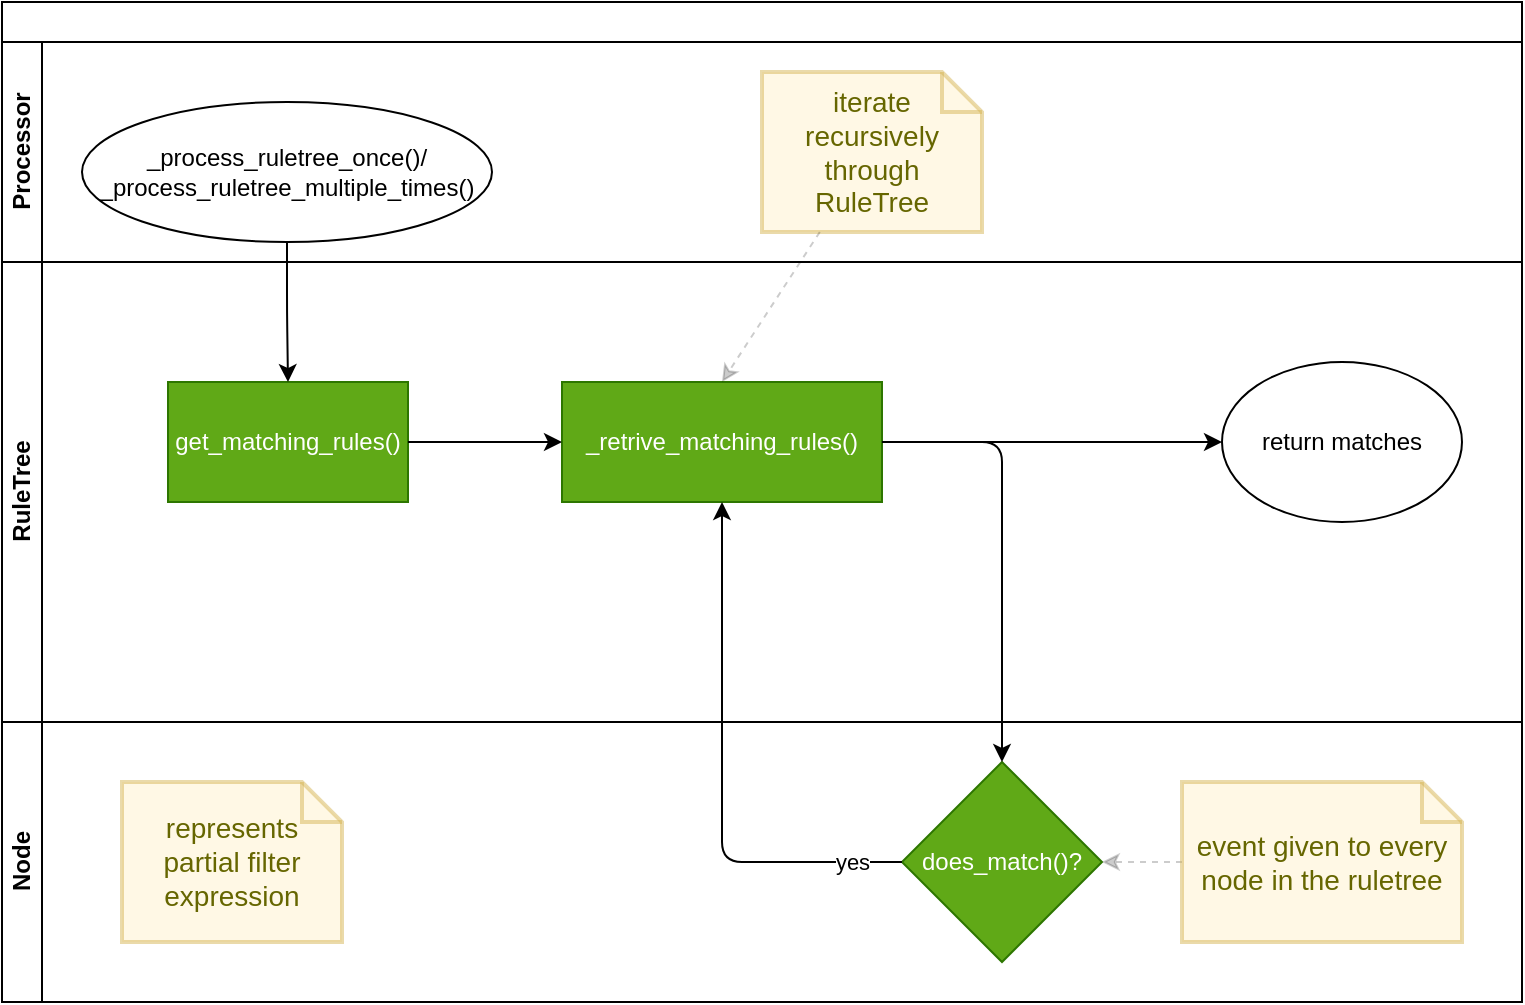 <mxfile>
    <diagram id="wefnNX_0ZhHSLamJSvFP" name="Page-1">
        <mxGraphModel dx="292" dy="198" grid="1" gridSize="10" guides="1" tooltips="1" connect="1" arrows="1" fold="1" page="1" pageScale="1" pageWidth="850" pageHeight="1100" math="0" shadow="0">
            <root>
                <mxCell id="0"/>
                <mxCell id="1" parent="0"/>
                <mxCell id="14" value="" style="swimlane;childLayout=stackLayout;resizeParent=1;resizeParentMax=0;horizontal=1;startSize=20;horizontalStack=0;html=1;" parent="1" vertex="1">
                    <mxGeometry x="10" y="20" width="760" height="500" as="geometry"/>
                </mxCell>
                <mxCell id="18" value="Processor" style="swimlane;startSize=20;horizontal=0;html=1;" parent="14" vertex="1">
                    <mxGeometry y="20" width="760" height="110" as="geometry"/>
                </mxCell>
                <mxCell id="19" value="_process_ruletree_once()/&lt;br&gt;_process_ruletree_multiple_times()" style="ellipse;whiteSpace=wrap;html=1;" parent="18" vertex="1">
                    <mxGeometry x="40" y="30" width="205" height="70" as="geometry"/>
                </mxCell>
                <mxCell id="31" value="iterate recursively through RuleTree" style="shape=note;strokeWidth=2;fontSize=14;size=20;whiteSpace=wrap;html=1;fillColor=#fff2cc;strokeColor=#d6b656;fontColor=#666600;opacity=50;" parent="18" vertex="1">
                    <mxGeometry x="380" y="15" width="110.0" height="80" as="geometry"/>
                </mxCell>
                <mxCell id="15" value="RuleTree" style="swimlane;startSize=20;horizontal=0;html=1;" parent="14" vertex="1">
                    <mxGeometry y="130" width="760" height="230" as="geometry"/>
                </mxCell>
                <mxCell id="23" value="get_matching_rules()" style="rounded=0;whiteSpace=wrap;html=1;fillColor=#60a917;fontColor=#ffffff;strokeColor=#2D7600;" parent="15" vertex="1">
                    <mxGeometry x="83" y="60" width="120" height="60" as="geometry"/>
                </mxCell>
                <mxCell id="26" value="_retrive_matching_rules()" style="whiteSpace=wrap;html=1;rounded=0;fillColor=#60a917;fontColor=#ffffff;strokeColor=#2D7600;" parent="15" vertex="1">
                    <mxGeometry x="280" y="60" width="160" height="60" as="geometry"/>
                </mxCell>
                <mxCell id="22" value="" style="edgeStyle=orthogonalEdgeStyle;html=1;" parent="15" source="23" target="26" edge="1">
                    <mxGeometry relative="1" as="geometry"/>
                </mxCell>
                <mxCell id="30" value="return matches" style="ellipse;whiteSpace=wrap;html=1;" parent="15" vertex="1">
                    <mxGeometry x="610" y="50" width="120" height="80" as="geometry"/>
                </mxCell>
                <mxCell id="25" style="edgeStyle=orthogonalEdgeStyle;html=1;" parent="15" source="26" target="30" edge="1">
                    <mxGeometry relative="1" as="geometry">
                        <mxPoint x="890" y="130" as="targetPoint"/>
                    </mxGeometry>
                </mxCell>
                <mxCell id="16" value="Node" style="swimlane;startSize=20;horizontal=0;html=1;" parent="14" vertex="1">
                    <mxGeometry y="360" width="760" height="140" as="geometry"/>
                </mxCell>
                <mxCell id="29" value="does_match()?" style="rhombus;whiteSpace=wrap;html=1;rounded=0;fillColor=#60a917;fontColor=#ffffff;strokeColor=#2D7600;" parent="16" vertex="1">
                    <mxGeometry x="450" y="20" width="100" height="100" as="geometry"/>
                </mxCell>
                <mxCell id="35" value="" style="edgeStyle=none;html=1;dashed=1;opacity=20;" edge="1" parent="16" source="33" target="29">
                    <mxGeometry relative="1" as="geometry"/>
                </mxCell>
                <mxCell id="33" value="event given to every node in the ruletree" style="shape=note;strokeWidth=2;fontSize=14;size=20;whiteSpace=wrap;html=1;fillColor=#fff2cc;strokeColor=#d6b656;fontColor=#666600;opacity=50;" vertex="1" parent="16">
                    <mxGeometry x="590" y="30" width="140" height="80" as="geometry"/>
                </mxCell>
                <mxCell id="34" value="represents partial filter expression" style="shape=note;strokeWidth=2;fontSize=14;size=20;whiteSpace=wrap;html=1;fillColor=#fff2cc;strokeColor=#d6b656;fontColor=#666600;opacity=50;" vertex="1" parent="16">
                    <mxGeometry x="60" y="30" width="110.0" height="80" as="geometry"/>
                </mxCell>
                <mxCell id="21" value="" style="edgeStyle=orthogonalEdgeStyle;html=1;entryX=0.5;entryY=0;entryDx=0;entryDy=0;" parent="14" source="19" target="23" edge="1">
                    <mxGeometry relative="1" as="geometry">
                        <mxPoint x="142.5" y="180" as="targetPoint"/>
                    </mxGeometry>
                </mxCell>
                <mxCell id="27" style="edgeStyle=orthogonalEdgeStyle;html=1;entryX=0.5;entryY=1;entryDx=0;entryDy=0;exitX=0;exitY=0.5;exitDx=0;exitDy=0;" parent="14" source="29" target="26" edge="1">
                    <mxGeometry relative="1" as="geometry"/>
                </mxCell>
                <mxCell id="28" value="yes" style="edgeLabel;html=1;align=center;verticalAlign=middle;resizable=0;points=[];" parent="27" vertex="1" connectable="0">
                    <mxGeometry x="-0.816" relative="1" as="geometry">
                        <mxPoint as="offset"/>
                    </mxGeometry>
                </mxCell>
                <mxCell id="24" style="edgeStyle=orthogonalEdgeStyle;html=1;exitX=1;exitY=0.5;exitDx=0;exitDy=0;entryX=0.5;entryY=0;entryDx=0;entryDy=0;" parent="14" source="26" target="29" edge="1">
                    <mxGeometry relative="1" as="geometry"/>
                </mxCell>
                <mxCell id="32" style="html=1;entryX=0.5;entryY=0;entryDx=0;entryDy=0;dashed=1;opacity=20;" parent="14" source="31" target="26" edge="1">
                    <mxGeometry relative="1" as="geometry"/>
                </mxCell>
            </root>
        </mxGraphModel>
    </diagram>
</mxfile>